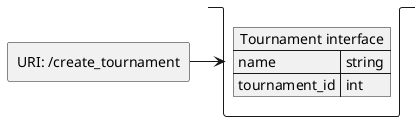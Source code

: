 @startuml Create tournament request
allowmixing

agent "URI: /create_tournament"
stack {
  json "Tournament interface" as J {
    "name": "string",
    "tournament_id": "int"
  }
}

"URI: /create_tournament" -> J 
@enduml